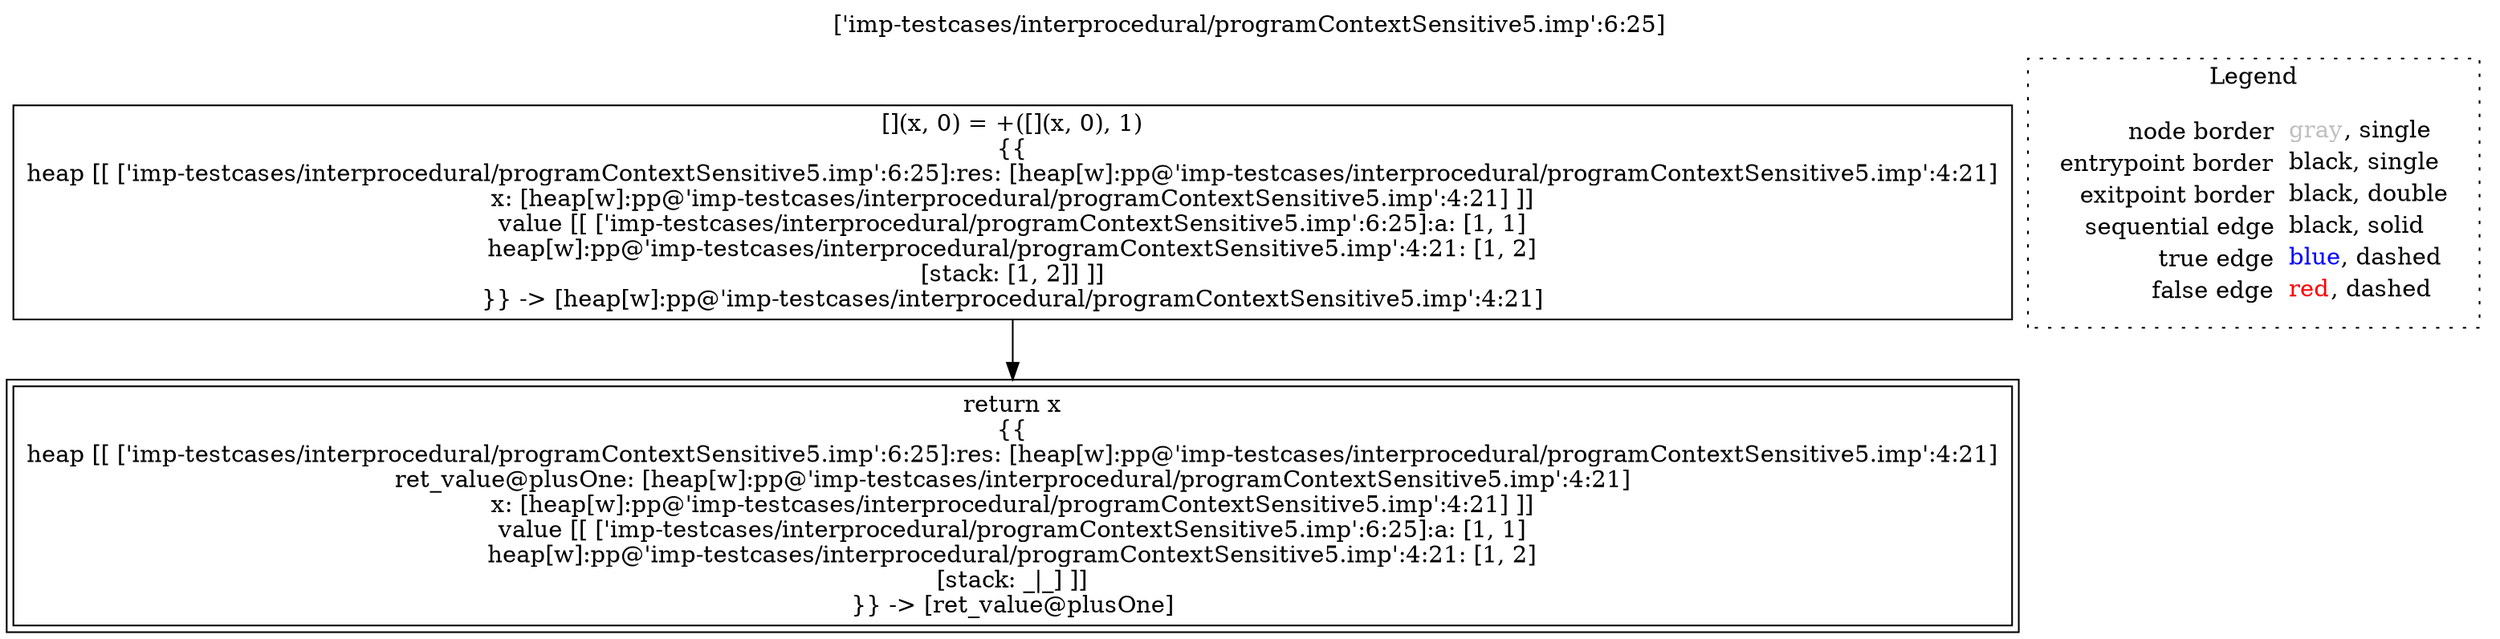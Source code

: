 digraph {
	labelloc="t";
	label="['imp-testcases/interprocedural/programContextSensitive5.imp':6:25]";
	"node0" [shape="rect",color="black",label=<[](x, 0) = +([](x, 0), 1)<BR/>{{<BR/>heap [[ ['imp-testcases/interprocedural/programContextSensitive5.imp':6:25]:res: [heap[w]:pp@'imp-testcases/interprocedural/programContextSensitive5.imp':4:21]<BR/>x: [heap[w]:pp@'imp-testcases/interprocedural/programContextSensitive5.imp':4:21] ]]<BR/>value [[ ['imp-testcases/interprocedural/programContextSensitive5.imp':6:25]:a: [1, 1]<BR/>heap[w]:pp@'imp-testcases/interprocedural/programContextSensitive5.imp':4:21: [1, 2]<BR/>[stack: [1, 2]] ]]<BR/>}} -&gt; [heap[w]:pp@'imp-testcases/interprocedural/programContextSensitive5.imp':4:21]>];
	"node1" [shape="rect",color="black",peripheries="2",label=<return x<BR/>{{<BR/>heap [[ ['imp-testcases/interprocedural/programContextSensitive5.imp':6:25]:res: [heap[w]:pp@'imp-testcases/interprocedural/programContextSensitive5.imp':4:21]<BR/>ret_value@plusOne: [heap[w]:pp@'imp-testcases/interprocedural/programContextSensitive5.imp':4:21]<BR/>x: [heap[w]:pp@'imp-testcases/interprocedural/programContextSensitive5.imp':4:21] ]]<BR/>value [[ ['imp-testcases/interprocedural/programContextSensitive5.imp':6:25]:a: [1, 1]<BR/>heap[w]:pp@'imp-testcases/interprocedural/programContextSensitive5.imp':4:21: [1, 2]<BR/>[stack: _|_] ]]<BR/>}} -&gt; [ret_value@plusOne]>];
	"node0" -> "node1" [color="black"];
subgraph cluster_legend {
	label="Legend";
	style=dotted;
	node [shape=plaintext];
	"legend" [label=<<table border="0" cellpadding="2" cellspacing="0" cellborder="0"><tr><td align="right">node border&nbsp;</td><td align="left"><font color="gray">gray</font>, single</td></tr><tr><td align="right">entrypoint border&nbsp;</td><td align="left"><font color="black">black</font>, single</td></tr><tr><td align="right">exitpoint border&nbsp;</td><td align="left"><font color="black">black</font>, double</td></tr><tr><td align="right">sequential edge&nbsp;</td><td align="left"><font color="black">black</font>, solid</td></tr><tr><td align="right">true edge&nbsp;</td><td align="left"><font color="blue">blue</font>, dashed</td></tr><tr><td align="right">false edge&nbsp;</td><td align="left"><font color="red">red</font>, dashed</td></tr></table>>];
}

}
